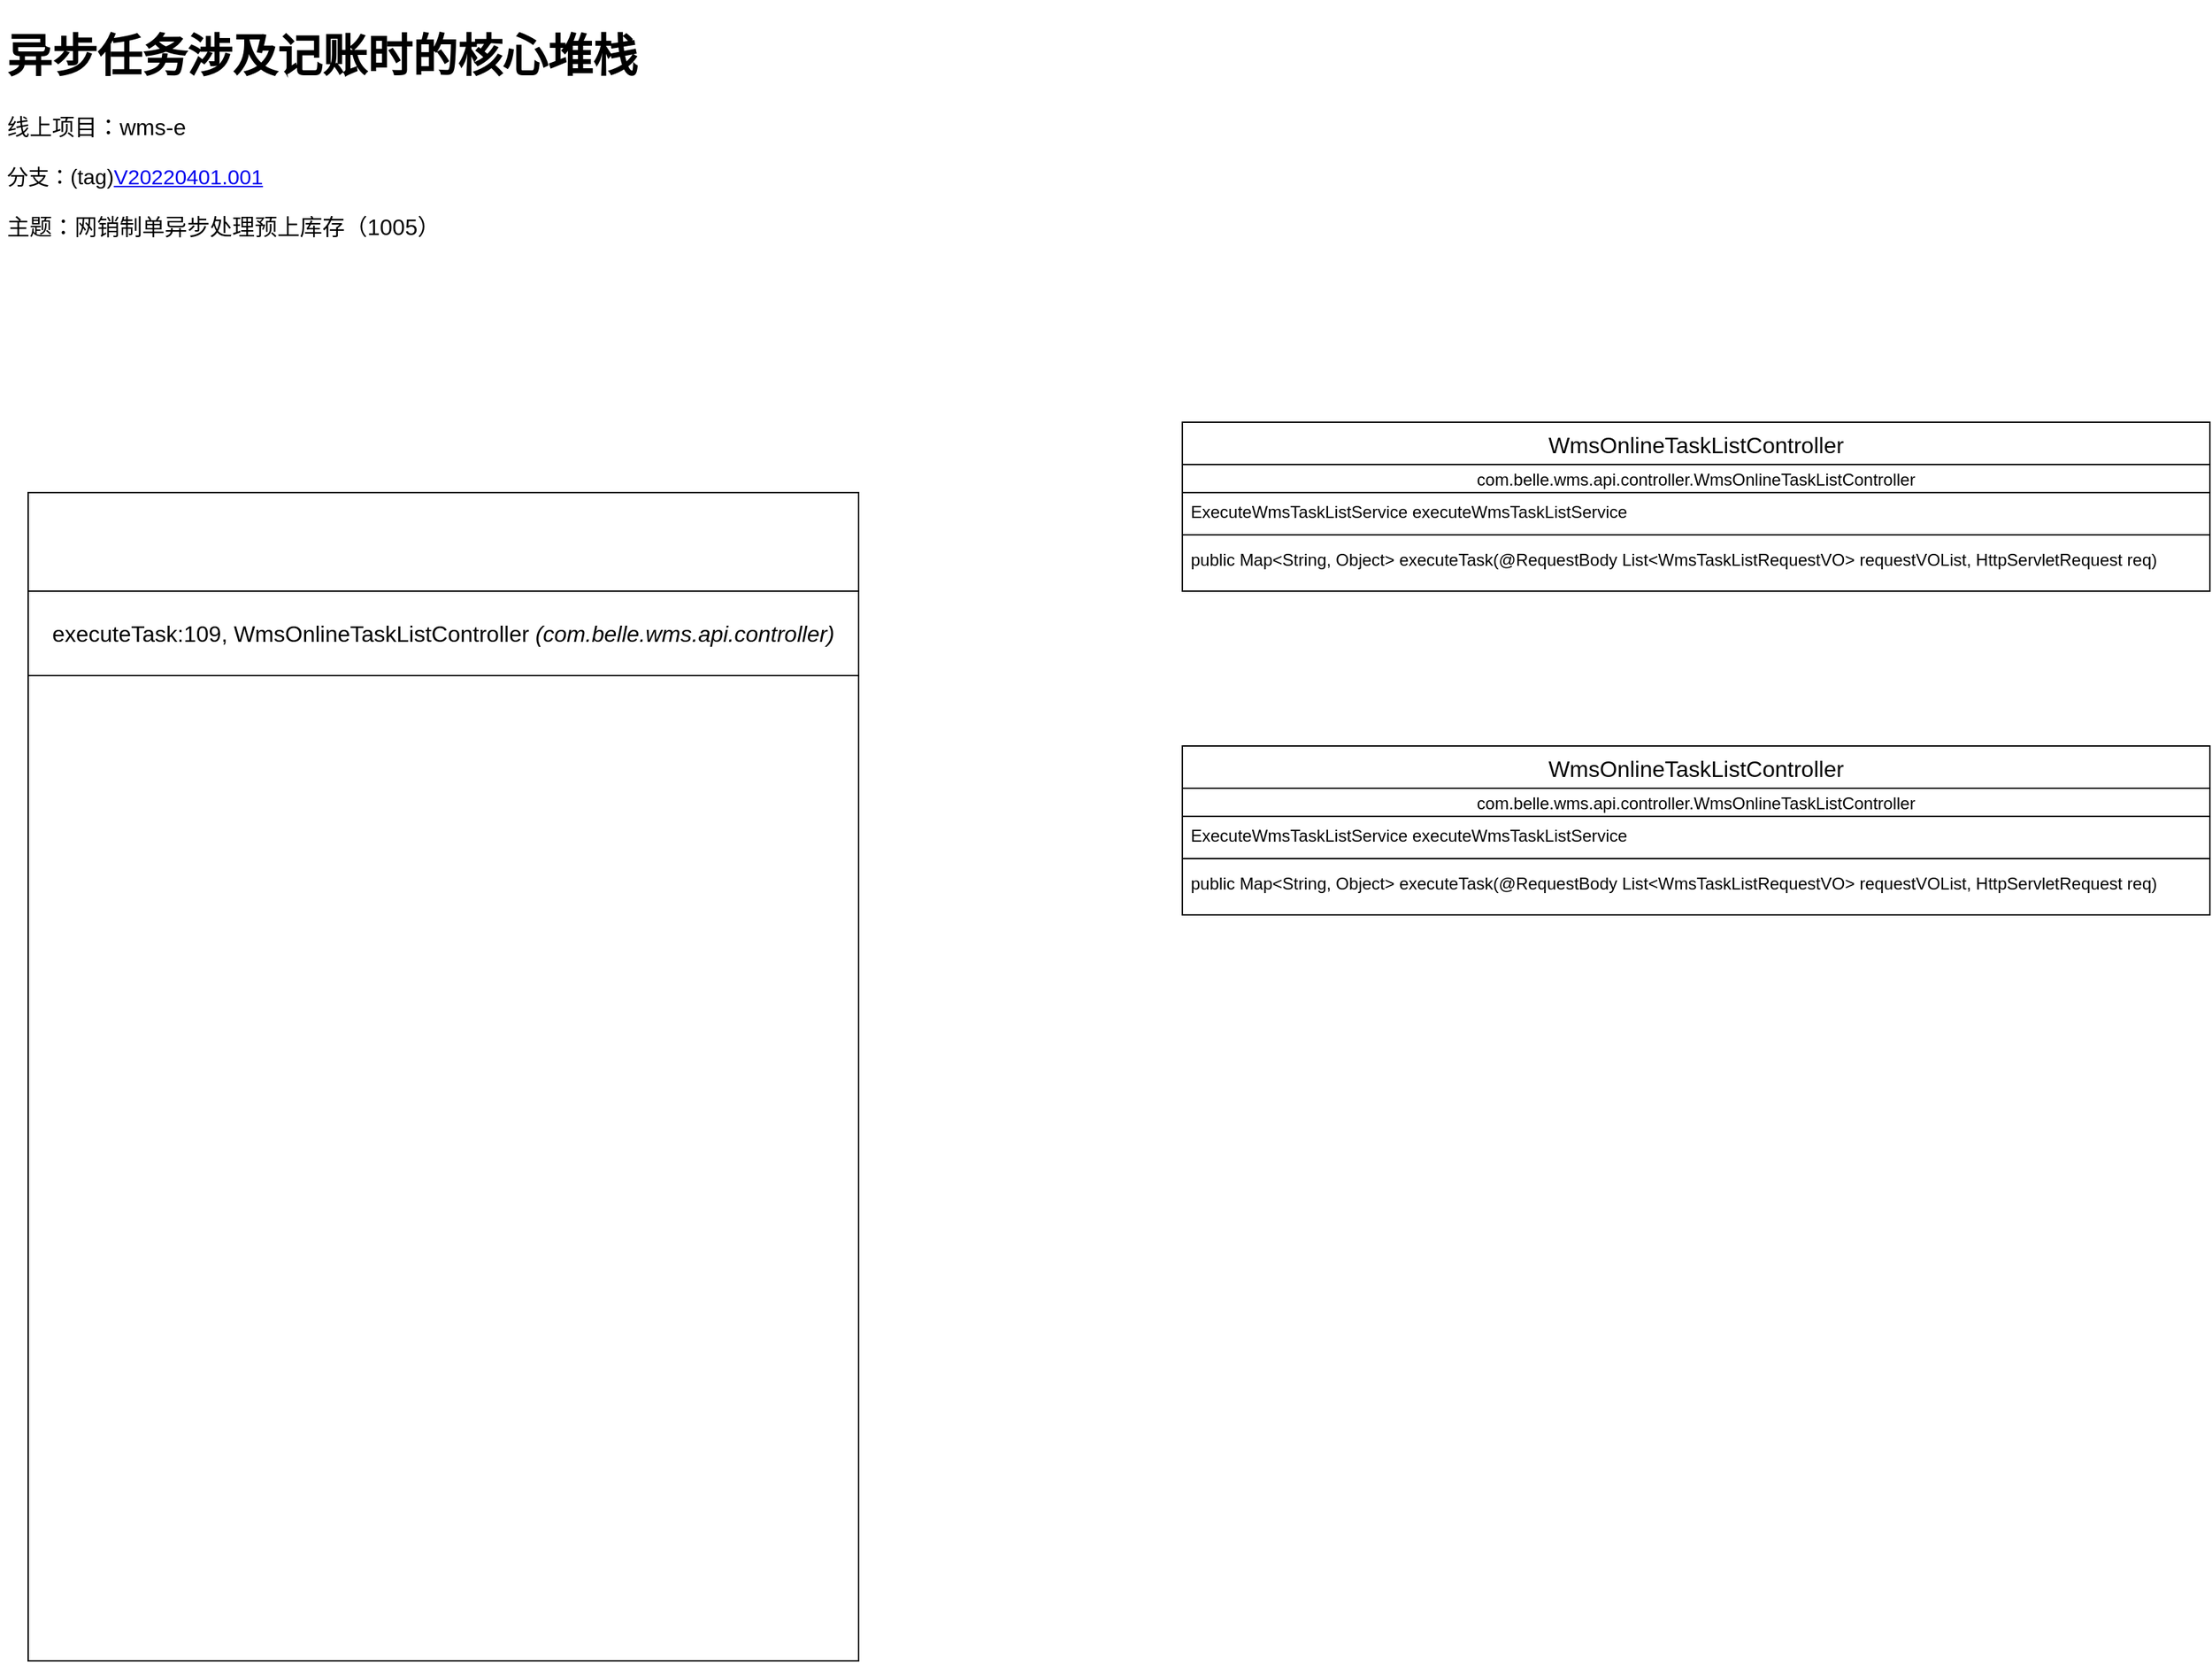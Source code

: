 <mxfile version="17.4.4" type="github">
  <diagram id="C5RBs43oDa-KdzZeNtuy" name="Page-1">
    <mxGraphModel dx="1773" dy="1792" grid="1" gridSize="10" guides="1" tooltips="1" connect="1" arrows="1" fold="1" page="1" pageScale="1" pageWidth="827" pageHeight="1169" math="0" shadow="0">
      <root>
        <mxCell id="WIyWlLk6GJQsqaUBKTNV-0" />
        <mxCell id="WIyWlLk6GJQsqaUBKTNV-1" parent="WIyWlLk6GJQsqaUBKTNV-0" />
        <mxCell id="zkfFHV4jXpPFQw0GAbJ--0" value="WmsOnlineTaskListController" style="swimlane;fontStyle=0;align=center;verticalAlign=top;childLayout=stackLayout;horizontal=1;startSize=30;horizontalStack=0;resizeParent=1;resizeLast=0;collapsible=1;marginBottom=0;rounded=0;shadow=0;strokeWidth=1;fontSize=16;" parent="WIyWlLk6GJQsqaUBKTNV-1" vertex="1">
          <mxGeometry x="70" y="10" width="730" height="120" as="geometry">
            <mxRectangle x="220" y="120" width="160" height="26" as="alternateBounds" />
          </mxGeometry>
        </mxCell>
        <mxCell id="7bVZhgkibLFdzbTQ7wJk-0" value="&lt;font style=&quot;font-size: 12px&quot;&gt;com.belle.wms.api.controller.WmsOnlineTaskListController&lt;/font&gt;" style="rounded=0;whiteSpace=wrap;html=1;fontSize=14;" vertex="1" parent="zkfFHV4jXpPFQw0GAbJ--0">
          <mxGeometry y="30" width="730" height="20" as="geometry" />
        </mxCell>
        <mxCell id="zkfFHV4jXpPFQw0GAbJ--1" value="ExecuteWmsTaskListService executeWmsTaskListService" style="text;align=left;verticalAlign=top;spacingLeft=4;spacingRight=4;overflow=hidden;rotatable=0;points=[[0,0.5],[1,0.5]];portConstraint=eastwest;" parent="zkfFHV4jXpPFQw0GAbJ--0" vertex="1">
          <mxGeometry y="50" width="730" height="26" as="geometry" />
        </mxCell>
        <mxCell id="zkfFHV4jXpPFQw0GAbJ--4" value="" style="line;html=1;strokeWidth=1;align=left;verticalAlign=middle;spacingTop=-1;spacingLeft=3;spacingRight=3;rotatable=0;labelPosition=right;points=[];portConstraint=eastwest;" parent="zkfFHV4jXpPFQw0GAbJ--0" vertex="1">
          <mxGeometry y="76" width="730" height="8" as="geometry" />
        </mxCell>
        <mxCell id="zkfFHV4jXpPFQw0GAbJ--5" value="public Map&lt;String, Object&gt; executeTask(@RequestBody List&lt;WmsTaskListRequestVO&gt; requestVOList, HttpServletRequest req)" style="text;align=left;verticalAlign=top;spacingLeft=4;spacingRight=4;overflow=hidden;rotatable=0;points=[[0,0.5],[1,0.5]];portConstraint=eastwest;" parent="zkfFHV4jXpPFQw0GAbJ--0" vertex="1">
          <mxGeometry y="84" width="730" height="26" as="geometry" />
        </mxCell>
        <mxCell id="7bVZhgkibLFdzbTQ7wJk-1" value="WmsOnlineTaskListController" style="swimlane;fontStyle=0;align=center;verticalAlign=top;childLayout=stackLayout;horizontal=1;startSize=30;horizontalStack=0;resizeParent=1;resizeLast=0;collapsible=1;marginBottom=0;rounded=0;shadow=0;strokeWidth=1;fontSize=16;" vertex="1" parent="WIyWlLk6GJQsqaUBKTNV-1">
          <mxGeometry x="70" y="240" width="730" height="120" as="geometry">
            <mxRectangle x="220" y="120" width="160" height="26" as="alternateBounds" />
          </mxGeometry>
        </mxCell>
        <mxCell id="7bVZhgkibLFdzbTQ7wJk-2" value="&lt;font style=&quot;font-size: 12px&quot;&gt;com.belle.wms.api.controller.WmsOnlineTaskListController&lt;/font&gt;" style="rounded=0;whiteSpace=wrap;html=1;fontSize=14;" vertex="1" parent="7bVZhgkibLFdzbTQ7wJk-1">
          <mxGeometry y="30" width="730" height="20" as="geometry" />
        </mxCell>
        <mxCell id="7bVZhgkibLFdzbTQ7wJk-3" value="ExecuteWmsTaskListService executeWmsTaskListService" style="text;align=left;verticalAlign=top;spacingLeft=4;spacingRight=4;overflow=hidden;rotatable=0;points=[[0,0.5],[1,0.5]];portConstraint=eastwest;" vertex="1" parent="7bVZhgkibLFdzbTQ7wJk-1">
          <mxGeometry y="50" width="730" height="26" as="geometry" />
        </mxCell>
        <mxCell id="7bVZhgkibLFdzbTQ7wJk-4" value="" style="line;html=1;strokeWidth=1;align=left;verticalAlign=middle;spacingTop=-1;spacingLeft=3;spacingRight=3;rotatable=0;labelPosition=right;points=[];portConstraint=eastwest;" vertex="1" parent="7bVZhgkibLFdzbTQ7wJk-1">
          <mxGeometry y="76" width="730" height="8" as="geometry" />
        </mxCell>
        <mxCell id="7bVZhgkibLFdzbTQ7wJk-5" value="public Map&lt;String, Object&gt; executeTask(@RequestBody List&lt;WmsTaskListRequestVO&gt; requestVOList, HttpServletRequest req)" style="text;align=left;verticalAlign=top;spacingLeft=4;spacingRight=4;overflow=hidden;rotatable=0;points=[[0,0.5],[1,0.5]];portConstraint=eastwest;" vertex="1" parent="7bVZhgkibLFdzbTQ7wJk-1">
          <mxGeometry y="84" width="730" height="26" as="geometry" />
        </mxCell>
        <mxCell id="7bVZhgkibLFdzbTQ7wJk-6" value="&lt;h1&gt;异步任务涉及记账时的核心堆栈&lt;/h1&gt;&lt;p&gt;线上项目：wms-e&lt;/p&gt;&lt;p&gt;&lt;span style=&quot;font-size: 15px&quot;&gt;分支：(tag)&lt;a href=&quot;https://codeup.aliyun.com/611f154703f23adfbed10829/lesoon-sce-group/lesoon-wms-group/wms-e/tree/V20220401.001&quot;&gt;V20220401.001&lt;/a&gt;&lt;/span&gt;&lt;/p&gt;&lt;p&gt;主题：网销制单异步处理预上库存（1005）&lt;/p&gt;&lt;p&gt;&lt;br&gt;&lt;/p&gt;" style="text;html=1;strokeColor=none;fillColor=none;spacing=5;spacingTop=-20;whiteSpace=wrap;overflow=hidden;rounded=0;fontSize=16;" vertex="1" parent="WIyWlLk6GJQsqaUBKTNV-1">
          <mxGeometry x="-770" y="-280" width="1000" height="190" as="geometry" />
        </mxCell>
        <mxCell id="7bVZhgkibLFdzbTQ7wJk-7" value="" style="rounded=0;whiteSpace=wrap;html=1;fontSize=16;" vertex="1" parent="WIyWlLk6GJQsqaUBKTNV-1">
          <mxGeometry x="-750" y="60" width="590" height="830" as="geometry" />
        </mxCell>
        <mxCell id="7bVZhgkibLFdzbTQ7wJk-8" value="executeTask:109, WmsOnlineTaskListController &lt;i&gt;(com.belle.wms.api.controller)&lt;/i&gt;" style="rounded=0;whiteSpace=wrap;html=1;fontSize=16;" vertex="1" parent="WIyWlLk6GJQsqaUBKTNV-1">
          <mxGeometry x="-750" y="130" width="590" height="60" as="geometry" />
        </mxCell>
      </root>
    </mxGraphModel>
  </diagram>
</mxfile>
